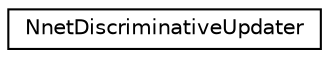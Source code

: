 digraph "Graphical Class Hierarchy"
{
  edge [fontname="Helvetica",fontsize="10",labelfontname="Helvetica",labelfontsize="10"];
  node [fontname="Helvetica",fontsize="10",shape=record];
  rankdir="LR";
  Node0 [label="NnetDiscriminativeUpdater",height=0.2,width=0.4,color="black", fillcolor="white", style="filled",URL="$classkaldi_1_1nnet2_1_1NnetDiscriminativeUpdater.html"];
}
